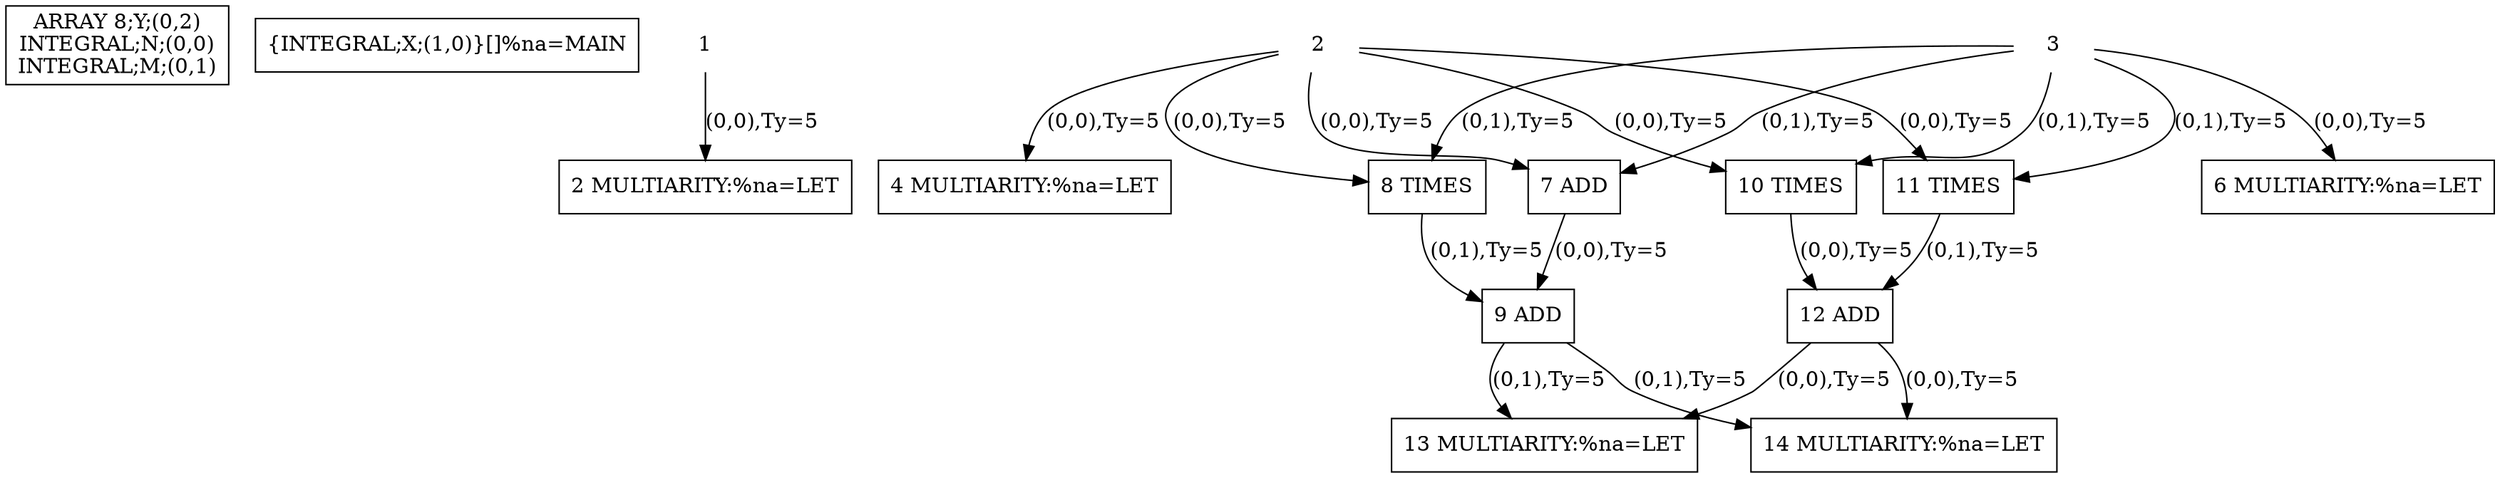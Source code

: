 digraph R {
newrank=true;
IN00 [shape=rect;label="ARRAY 8;Y;(0,2)\nINTEGRAL;N;(0,0)\nINTEGRAL;M;(0,1)"];
OUT00 [shape=rect;label="{INTEGRAL;X;(1,0)}[]%na=MAIN"];
01 [shape=plaintext;label="1"];
02 [shape=rect;label="2 MULTIARITY:%na=LET"];
03 [shape=plaintext;label="2"];
04 [shape=rect;label="4 MULTIARITY:%na=LET"];
05 [shape=plaintext;label="3"];
06 [shape=rect;label="6 MULTIARITY:%na=LET"];
07 [shape=rect;label="7 ADD"];
08 [shape=rect;label="8 TIMES"];
09 [shape=rect;label="9 ADD"];
010 [shape=rect;label="10 TIMES"];
011 [shape=rect;label="11 TIMES"];
012 [shape=rect;label="12 ADD"];
013 [shape=rect;label="13 MULTIARITY:%na=LET"];
014 [shape=rect;label="14 MULTIARITY:%na=LET"]
01 ->  02 [label="(0,0),Ty=5"]
03 ->  04 [label="(0,0),Ty=5"]
03 ->  07 [label="(0,0),Ty=5"]
03 ->  08 [label="(0,0),Ty=5"]
03 ->  010 [label="(0,0),Ty=5"]
03 ->  011 [label="(0,0),Ty=5"]
05 ->  06 [label="(0,0),Ty=5"]
05 ->  07 [label="(0,1),Ty=5"]
05 ->  08 [label="(0,1),Ty=5"]
05 ->  010 [label="(0,1),Ty=5"]
05 ->  011 [label="(0,1),Ty=5"]
07 ->  09 [label="(0,0),Ty=5"]
08 ->  09 [label="(0,1),Ty=5"]
09 ->  013 [label="(0,1),Ty=5"]
09 ->  014 [label="(0,1),Ty=5"]
010 ->  012 [label="(0,0),Ty=5"]
011 ->  012 [label="(0,1),Ty=5"]
012 ->  013 [label="(0,0),Ty=5"]
012 ->  014 [label="(0,0),Ty=5"]}